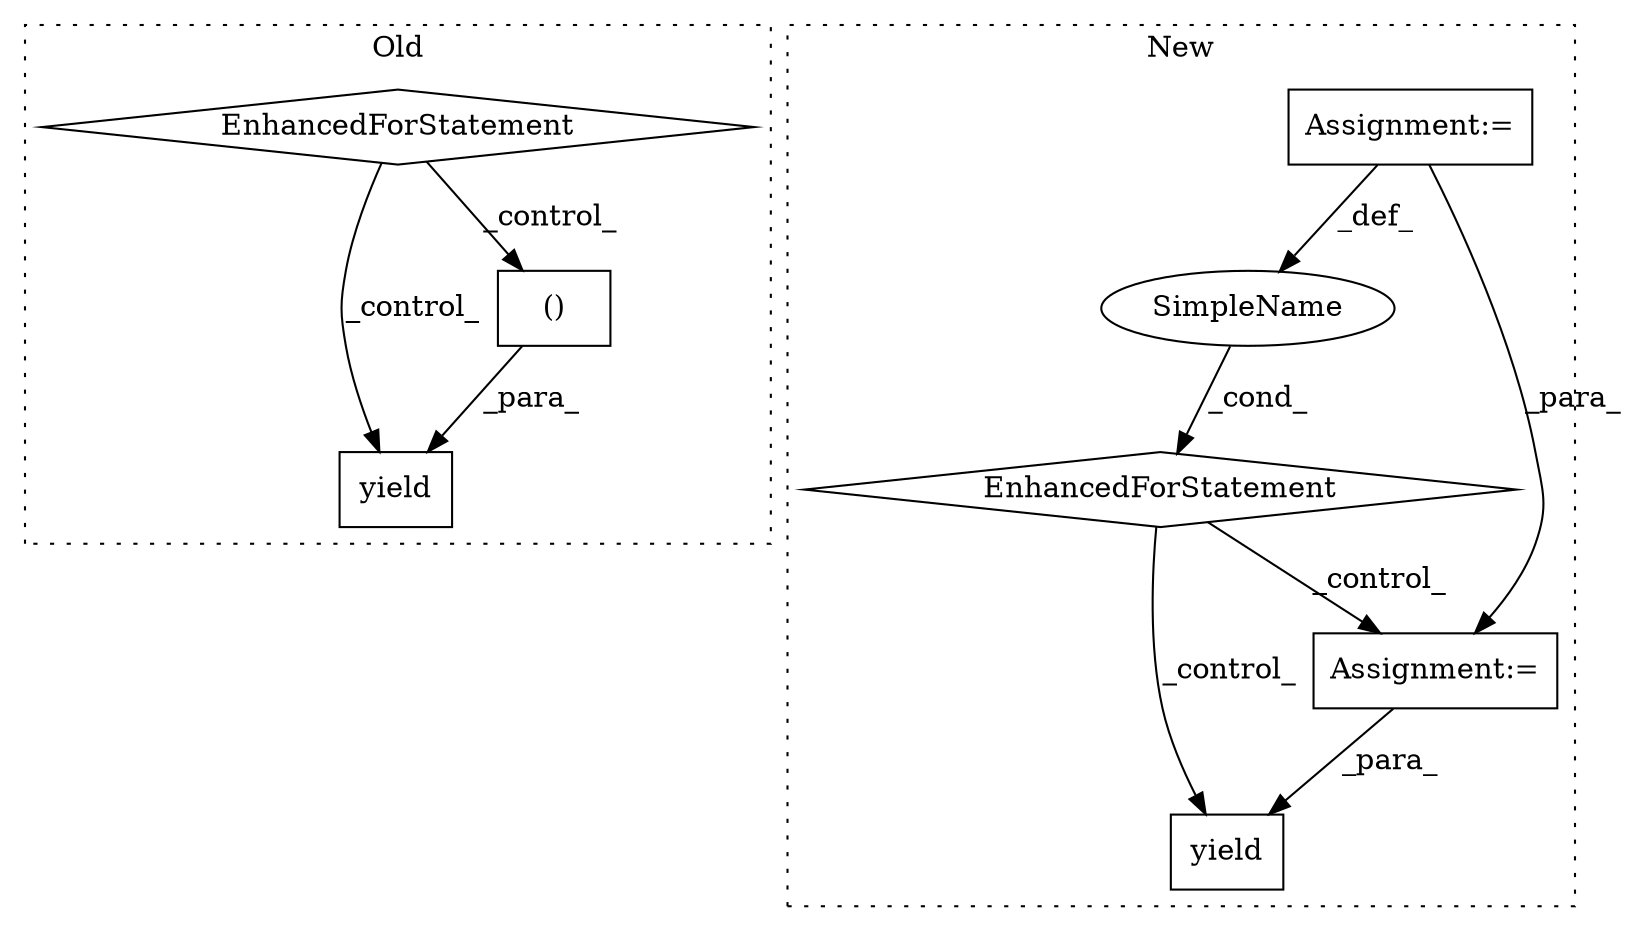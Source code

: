 digraph G {
subgraph cluster0 {
1 [label="yield" a="112" s="6413" l="14" shape="box"];
4 [label="()" a="106" s="6427" l="58" shape="box"];
8 [label="EnhancedForStatement" a="70" s="6285,6403" l="73,2" shape="diamond"];
label = "Old";
style="dotted";
}
subgraph cluster1 {
2 [label="EnhancedForStatement" a="70" s="6312,6419" l="72,2" shape="diamond"];
3 [label="Assignment:=" a="7" s="6312,6419" l="72,2" shape="box"];
5 [label="SimpleName" a="42" s="6388" l="1" shape="ellipse"];
6 [label="yield" a="112" s="6694" l="16" shape="box"];
7 [label="Assignment:=" a="7" s="6637" l="1" shape="box"];
label = "New";
style="dotted";
}
2 -> 6 [label="_control_"];
2 -> 7 [label="_control_"];
3 -> 7 [label="_para_"];
3 -> 5 [label="_def_"];
4 -> 1 [label="_para_"];
5 -> 2 [label="_cond_"];
7 -> 6 [label="_para_"];
8 -> 1 [label="_control_"];
8 -> 4 [label="_control_"];
}